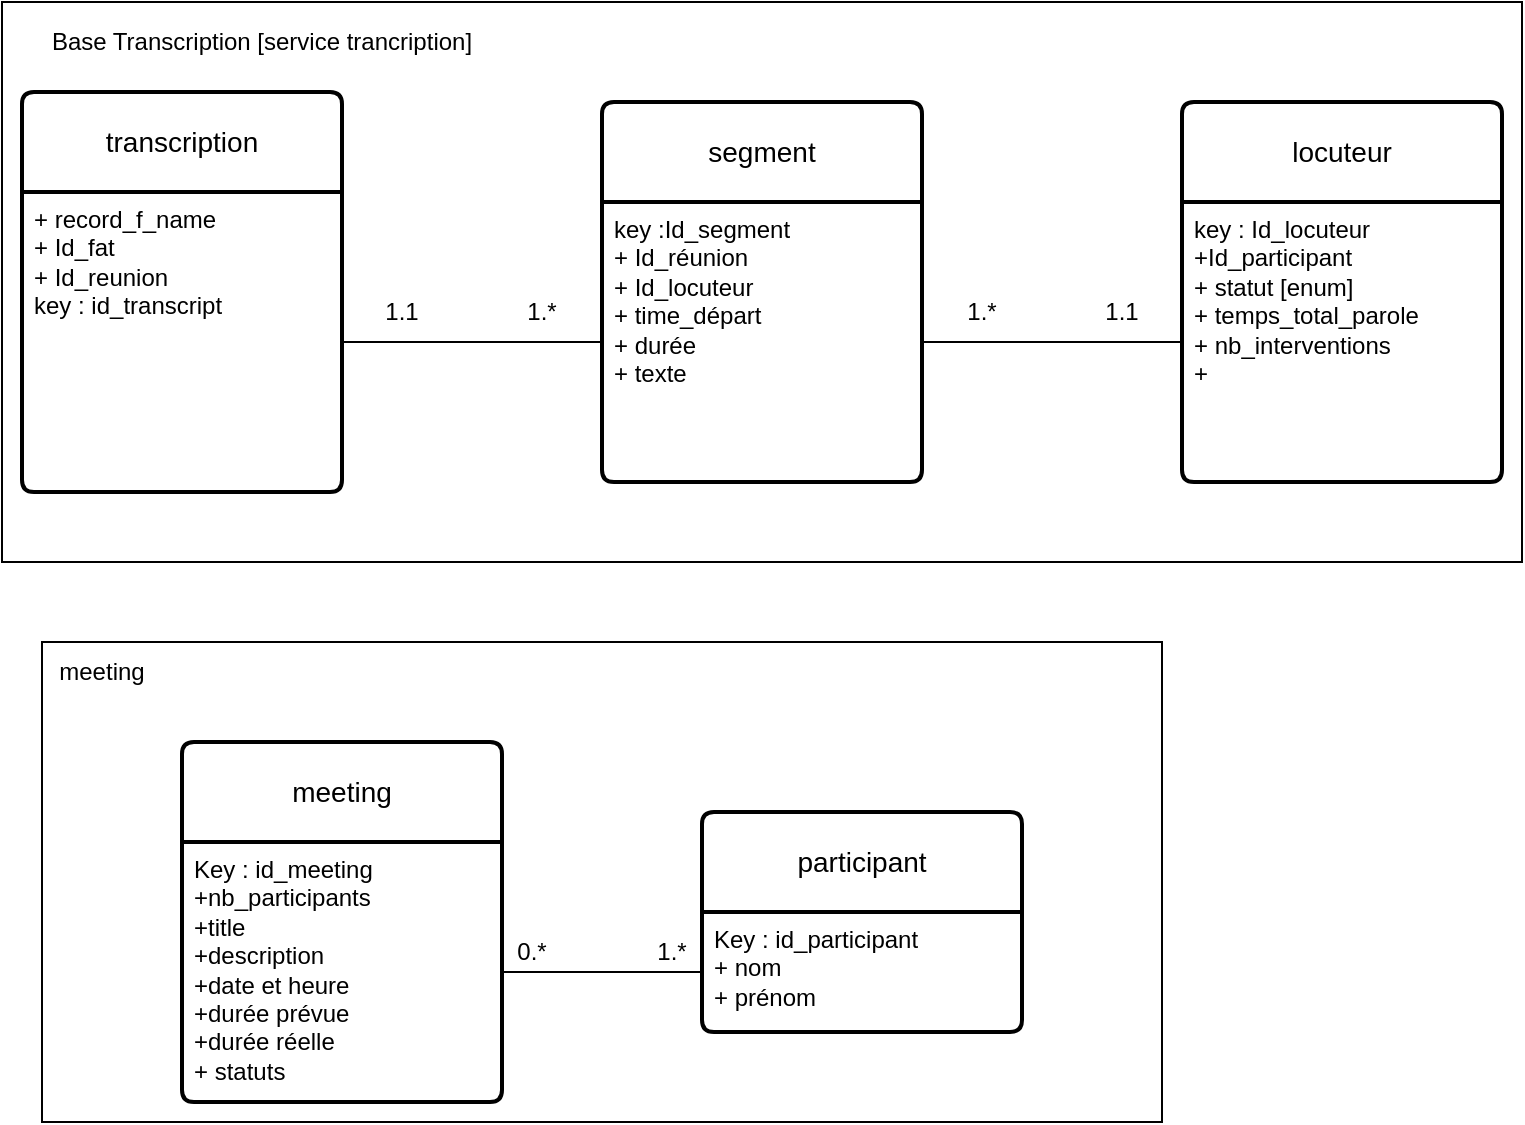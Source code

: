 <mxfile version="22.1.21" type="device">
  <diagram name="Page-1" id="s-chp0Ae5LaI9Q2Slqtq">
    <mxGraphModel dx="840" dy="574" grid="1" gridSize="10" guides="1" tooltips="1" connect="1" arrows="1" fold="1" page="1" pageScale="1" pageWidth="827" pageHeight="1169" math="0" shadow="0">
      <root>
        <mxCell id="0" />
        <mxCell id="1" parent="0" />
        <mxCell id="s5IbOwy7puEW8BjSgRF2-1" value="transcription" style="swimlane;childLayout=stackLayout;horizontal=1;startSize=50;horizontalStack=0;rounded=1;fontSize=14;fontStyle=0;strokeWidth=2;resizeParent=0;resizeLast=1;shadow=0;dashed=0;align=center;arcSize=4;whiteSpace=wrap;html=1;" vertex="1" parent="1">
          <mxGeometry x="50" y="165" width="160" height="200" as="geometry" />
        </mxCell>
        <mxCell id="s5IbOwy7puEW8BjSgRF2-2" value="+ record_f_name&lt;br&gt;+ Id_fat&lt;br&gt;+ Id_reunion&lt;br&gt;key : id_transcript" style="align=left;strokeColor=none;fillColor=none;spacingLeft=4;fontSize=12;verticalAlign=top;resizable=0;rotatable=0;part=1;html=1;" vertex="1" parent="s5IbOwy7puEW8BjSgRF2-1">
          <mxGeometry y="50" width="160" height="150" as="geometry" />
        </mxCell>
        <mxCell id="s5IbOwy7puEW8BjSgRF2-3" value="segment" style="swimlane;childLayout=stackLayout;horizontal=1;startSize=50;horizontalStack=0;rounded=1;fontSize=14;fontStyle=0;strokeWidth=2;resizeParent=0;resizeLast=1;shadow=0;dashed=0;align=center;arcSize=4;whiteSpace=wrap;html=1;" vertex="1" parent="1">
          <mxGeometry x="340" y="170" width="160" height="190" as="geometry" />
        </mxCell>
        <mxCell id="s5IbOwy7puEW8BjSgRF2-4" value="key :Id_segment&lt;br&gt;+ Id_réunion&lt;br&gt;+ Id_locuteur&lt;br&gt;+ time_départ&lt;br&gt;+ durée&lt;br&gt;+ texte" style="align=left;strokeColor=none;fillColor=none;spacingLeft=4;fontSize=12;verticalAlign=top;resizable=0;rotatable=0;part=1;html=1;" vertex="1" parent="s5IbOwy7puEW8BjSgRF2-3">
          <mxGeometry y="50" width="160" height="140" as="geometry" />
        </mxCell>
        <mxCell id="s5IbOwy7puEW8BjSgRF2-5" value="locuteur" style="swimlane;childLayout=stackLayout;horizontal=1;startSize=50;horizontalStack=0;rounded=1;fontSize=14;fontStyle=0;strokeWidth=2;resizeParent=0;resizeLast=1;shadow=0;dashed=0;align=center;arcSize=4;whiteSpace=wrap;html=1;" vertex="1" parent="1">
          <mxGeometry x="630" y="170" width="160" height="190" as="geometry" />
        </mxCell>
        <mxCell id="s5IbOwy7puEW8BjSgRF2-6" value="key : Id_locuteur&lt;br&gt;+Id_participant&lt;br&gt;+ statut [enum]&lt;br&gt;+ temps_total_parole&lt;br&gt;+ nb_interventions&lt;br&gt;+" style="align=left;strokeColor=none;fillColor=none;spacingLeft=4;fontSize=12;verticalAlign=top;resizable=0;rotatable=0;part=1;html=1;" vertex="1" parent="s5IbOwy7puEW8BjSgRF2-5">
          <mxGeometry y="50" width="160" height="140" as="geometry" />
        </mxCell>
        <mxCell id="s5IbOwy7puEW8BjSgRF2-8" value="" style="rounded=0;whiteSpace=wrap;html=1;fillColor=none;" vertex="1" parent="1">
          <mxGeometry x="40" y="120" width="760" height="280" as="geometry" />
        </mxCell>
        <mxCell id="s5IbOwy7puEW8BjSgRF2-9" value="Base Transcription [service trancription]" style="text;html=1;strokeColor=none;fillColor=none;align=center;verticalAlign=middle;whiteSpace=wrap;rounded=0;" vertex="1" parent="1">
          <mxGeometry x="40" y="125" width="260" height="30" as="geometry" />
        </mxCell>
        <mxCell id="s5IbOwy7puEW8BjSgRF2-14" value="meeting" style="swimlane;childLayout=stackLayout;horizontal=1;startSize=50;horizontalStack=0;rounded=1;fontSize=14;fontStyle=0;strokeWidth=2;resizeParent=0;resizeLast=1;shadow=0;dashed=0;align=center;arcSize=4;whiteSpace=wrap;html=1;" vertex="1" parent="1">
          <mxGeometry x="130" y="490" width="160" height="180" as="geometry" />
        </mxCell>
        <mxCell id="s5IbOwy7puEW8BjSgRF2-15" value="Key : id_meeting&lt;br&gt;+nb_participants&lt;br&gt;+title&lt;br&gt;+description&lt;br&gt;+date et heure&lt;br&gt;+durée prévue&lt;br&gt;+durée réelle&lt;br&gt;+ statuts" style="align=left;strokeColor=none;fillColor=none;spacingLeft=4;fontSize=12;verticalAlign=top;resizable=0;rotatable=0;part=1;html=1;" vertex="1" parent="s5IbOwy7puEW8BjSgRF2-14">
          <mxGeometry y="50" width="160" height="130" as="geometry" />
        </mxCell>
        <mxCell id="s5IbOwy7puEW8BjSgRF2-16" value="participant" style="swimlane;childLayout=stackLayout;horizontal=1;startSize=50;horizontalStack=0;rounded=1;fontSize=14;fontStyle=0;strokeWidth=2;resizeParent=0;resizeLast=1;shadow=0;dashed=0;align=center;arcSize=4;whiteSpace=wrap;html=1;" vertex="1" parent="1">
          <mxGeometry x="390" y="525" width="160" height="110" as="geometry" />
        </mxCell>
        <mxCell id="s5IbOwy7puEW8BjSgRF2-17" value="Key : id_participant&lt;br&gt;+ nom&lt;br&gt;+ prénom" style="align=left;strokeColor=none;fillColor=none;spacingLeft=4;fontSize=12;verticalAlign=top;resizable=0;rotatable=0;part=1;html=1;" vertex="1" parent="s5IbOwy7puEW8BjSgRF2-16">
          <mxGeometry y="50" width="160" height="60" as="geometry" />
        </mxCell>
        <mxCell id="s5IbOwy7puEW8BjSgRF2-18" value="" style="rounded=0;whiteSpace=wrap;html=1;fillColor=none;" vertex="1" parent="1">
          <mxGeometry x="60" y="440" width="560" height="240" as="geometry" />
        </mxCell>
        <mxCell id="s5IbOwy7puEW8BjSgRF2-19" value="meeting" style="text;html=1;strokeColor=none;fillColor=none;align=center;verticalAlign=middle;whiteSpace=wrap;rounded=0;" vertex="1" parent="1">
          <mxGeometry x="60" y="440" width="60" height="30" as="geometry" />
        </mxCell>
        <mxCell id="s5IbOwy7puEW8BjSgRF2-20" style="edgeStyle=orthogonalEdgeStyle;rounded=0;orthogonalLoop=1;jettySize=auto;html=1;entryX=0;entryY=0.5;entryDx=0;entryDy=0;endArrow=none;endFill=0;" edge="1" parent="1" source="s5IbOwy7puEW8BjSgRF2-2" target="s5IbOwy7puEW8BjSgRF2-4">
          <mxGeometry relative="1" as="geometry" />
        </mxCell>
        <mxCell id="s5IbOwy7puEW8BjSgRF2-21" value="1.*" style="text;html=1;strokeColor=none;fillColor=none;align=center;verticalAlign=middle;whiteSpace=wrap;rounded=0;" vertex="1" parent="1">
          <mxGeometry x="280" y="260" width="60" height="30" as="geometry" />
        </mxCell>
        <mxCell id="s5IbOwy7puEW8BjSgRF2-22" value="1.1" style="text;html=1;strokeColor=none;fillColor=none;align=center;verticalAlign=middle;whiteSpace=wrap;rounded=0;" vertex="1" parent="1">
          <mxGeometry x="210" y="260" width="60" height="30" as="geometry" />
        </mxCell>
        <mxCell id="s5IbOwy7puEW8BjSgRF2-23" style="edgeStyle=orthogonalEdgeStyle;rounded=0;orthogonalLoop=1;jettySize=auto;html=1;endArrow=none;endFill=0;" edge="1" parent="1" source="s5IbOwy7puEW8BjSgRF2-4" target="s5IbOwy7puEW8BjSgRF2-6">
          <mxGeometry relative="1" as="geometry" />
        </mxCell>
        <mxCell id="s5IbOwy7puEW8BjSgRF2-25" value="1.1" style="text;html=1;strokeColor=none;fillColor=none;align=center;verticalAlign=middle;whiteSpace=wrap;rounded=0;" vertex="1" parent="1">
          <mxGeometry x="570" y="260" width="60" height="30" as="geometry" />
        </mxCell>
        <mxCell id="s5IbOwy7puEW8BjSgRF2-26" value="1.*" style="text;html=1;strokeColor=none;fillColor=none;align=center;verticalAlign=middle;whiteSpace=wrap;rounded=0;" vertex="1" parent="1">
          <mxGeometry x="500" y="260" width="60" height="30" as="geometry" />
        </mxCell>
        <mxCell id="s5IbOwy7puEW8BjSgRF2-27" style="edgeStyle=orthogonalEdgeStyle;rounded=0;orthogonalLoop=1;jettySize=auto;html=1;endArrow=none;endFill=0;" edge="1" parent="1" source="s5IbOwy7puEW8BjSgRF2-15" target="s5IbOwy7puEW8BjSgRF2-17">
          <mxGeometry relative="1" as="geometry" />
        </mxCell>
        <mxCell id="s5IbOwy7puEW8BjSgRF2-28" value="0.*" style="text;html=1;strokeColor=none;fillColor=none;align=center;verticalAlign=middle;whiteSpace=wrap;rounded=0;" vertex="1" parent="1">
          <mxGeometry x="290" y="580" width="30" height="30" as="geometry" />
        </mxCell>
        <mxCell id="s5IbOwy7puEW8BjSgRF2-29" value="1.*" style="text;html=1;strokeColor=none;fillColor=none;align=center;verticalAlign=middle;whiteSpace=wrap;rounded=0;" vertex="1" parent="1">
          <mxGeometry x="360" y="580" width="30" height="30" as="geometry" />
        </mxCell>
      </root>
    </mxGraphModel>
  </diagram>
</mxfile>
